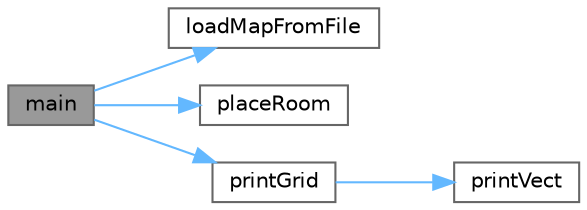 digraph "main"
{
 // LATEX_PDF_SIZE
  bgcolor="transparent";
  edge [fontname=Helvetica,fontsize=10,labelfontname=Helvetica,labelfontsize=10];
  node [fontname=Helvetica,fontsize=10,shape=box,height=0.2,width=0.4];
  rankdir="LR";
  Node1 [id="Node000001",label="main",height=0.2,width=0.4,color="gray40", fillcolor="grey60", style="filled", fontcolor="black",tooltip=" "];
  Node1 -> Node2 [id="edge1_Node000001_Node000002",color="steelblue1",style="solid",tooltip=" "];
  Node2 [id="Node000002",label="loadMapFromFile",height=0.2,width=0.4,color="grey40", fillcolor="white", style="filled",URL="$mapManagement_8cpp.html#aa23da23fc8d414e3c8ae7c7db359efe1",tooltip=" "];
  Node1 -> Node3 [id="edge2_Node000001_Node000003",color="steelblue1",style="solid",tooltip=" "];
  Node3 [id="Node000003",label="placeRoom",height=0.2,width=0.4,color="grey40", fillcolor="white", style="filled",URL="$mapManagement_8cpp.html#a3351b244ec420e79e448f4b4089929a5",tooltip="Places a room in the map at coordinates x y."];
  Node1 -> Node4 [id="edge3_Node000001_Node000004",color="steelblue1",style="solid",tooltip=" "];
  Node4 [id="Node000004",label="printGrid",height=0.2,width=0.4,color="grey40", fillcolor="white", style="filled",URL="$terminalManagement_8cpp.html#a7878a58678112acfc17135f10264b460",tooltip="Prints a mapGrid object. ToDo: generalize function."];
  Node4 -> Node5 [id="edge4_Node000004_Node000005",color="steelblue1",style="solid",tooltip=" "];
  Node5 [id="Node000005",label="printVect",height=0.2,width=0.4,color="grey40", fillcolor="white", style="filled",URL="$terminalManagement_8cpp.html#a9c252991d04ddd00f1bc108a7f85d0b6",tooltip=" "];
}
